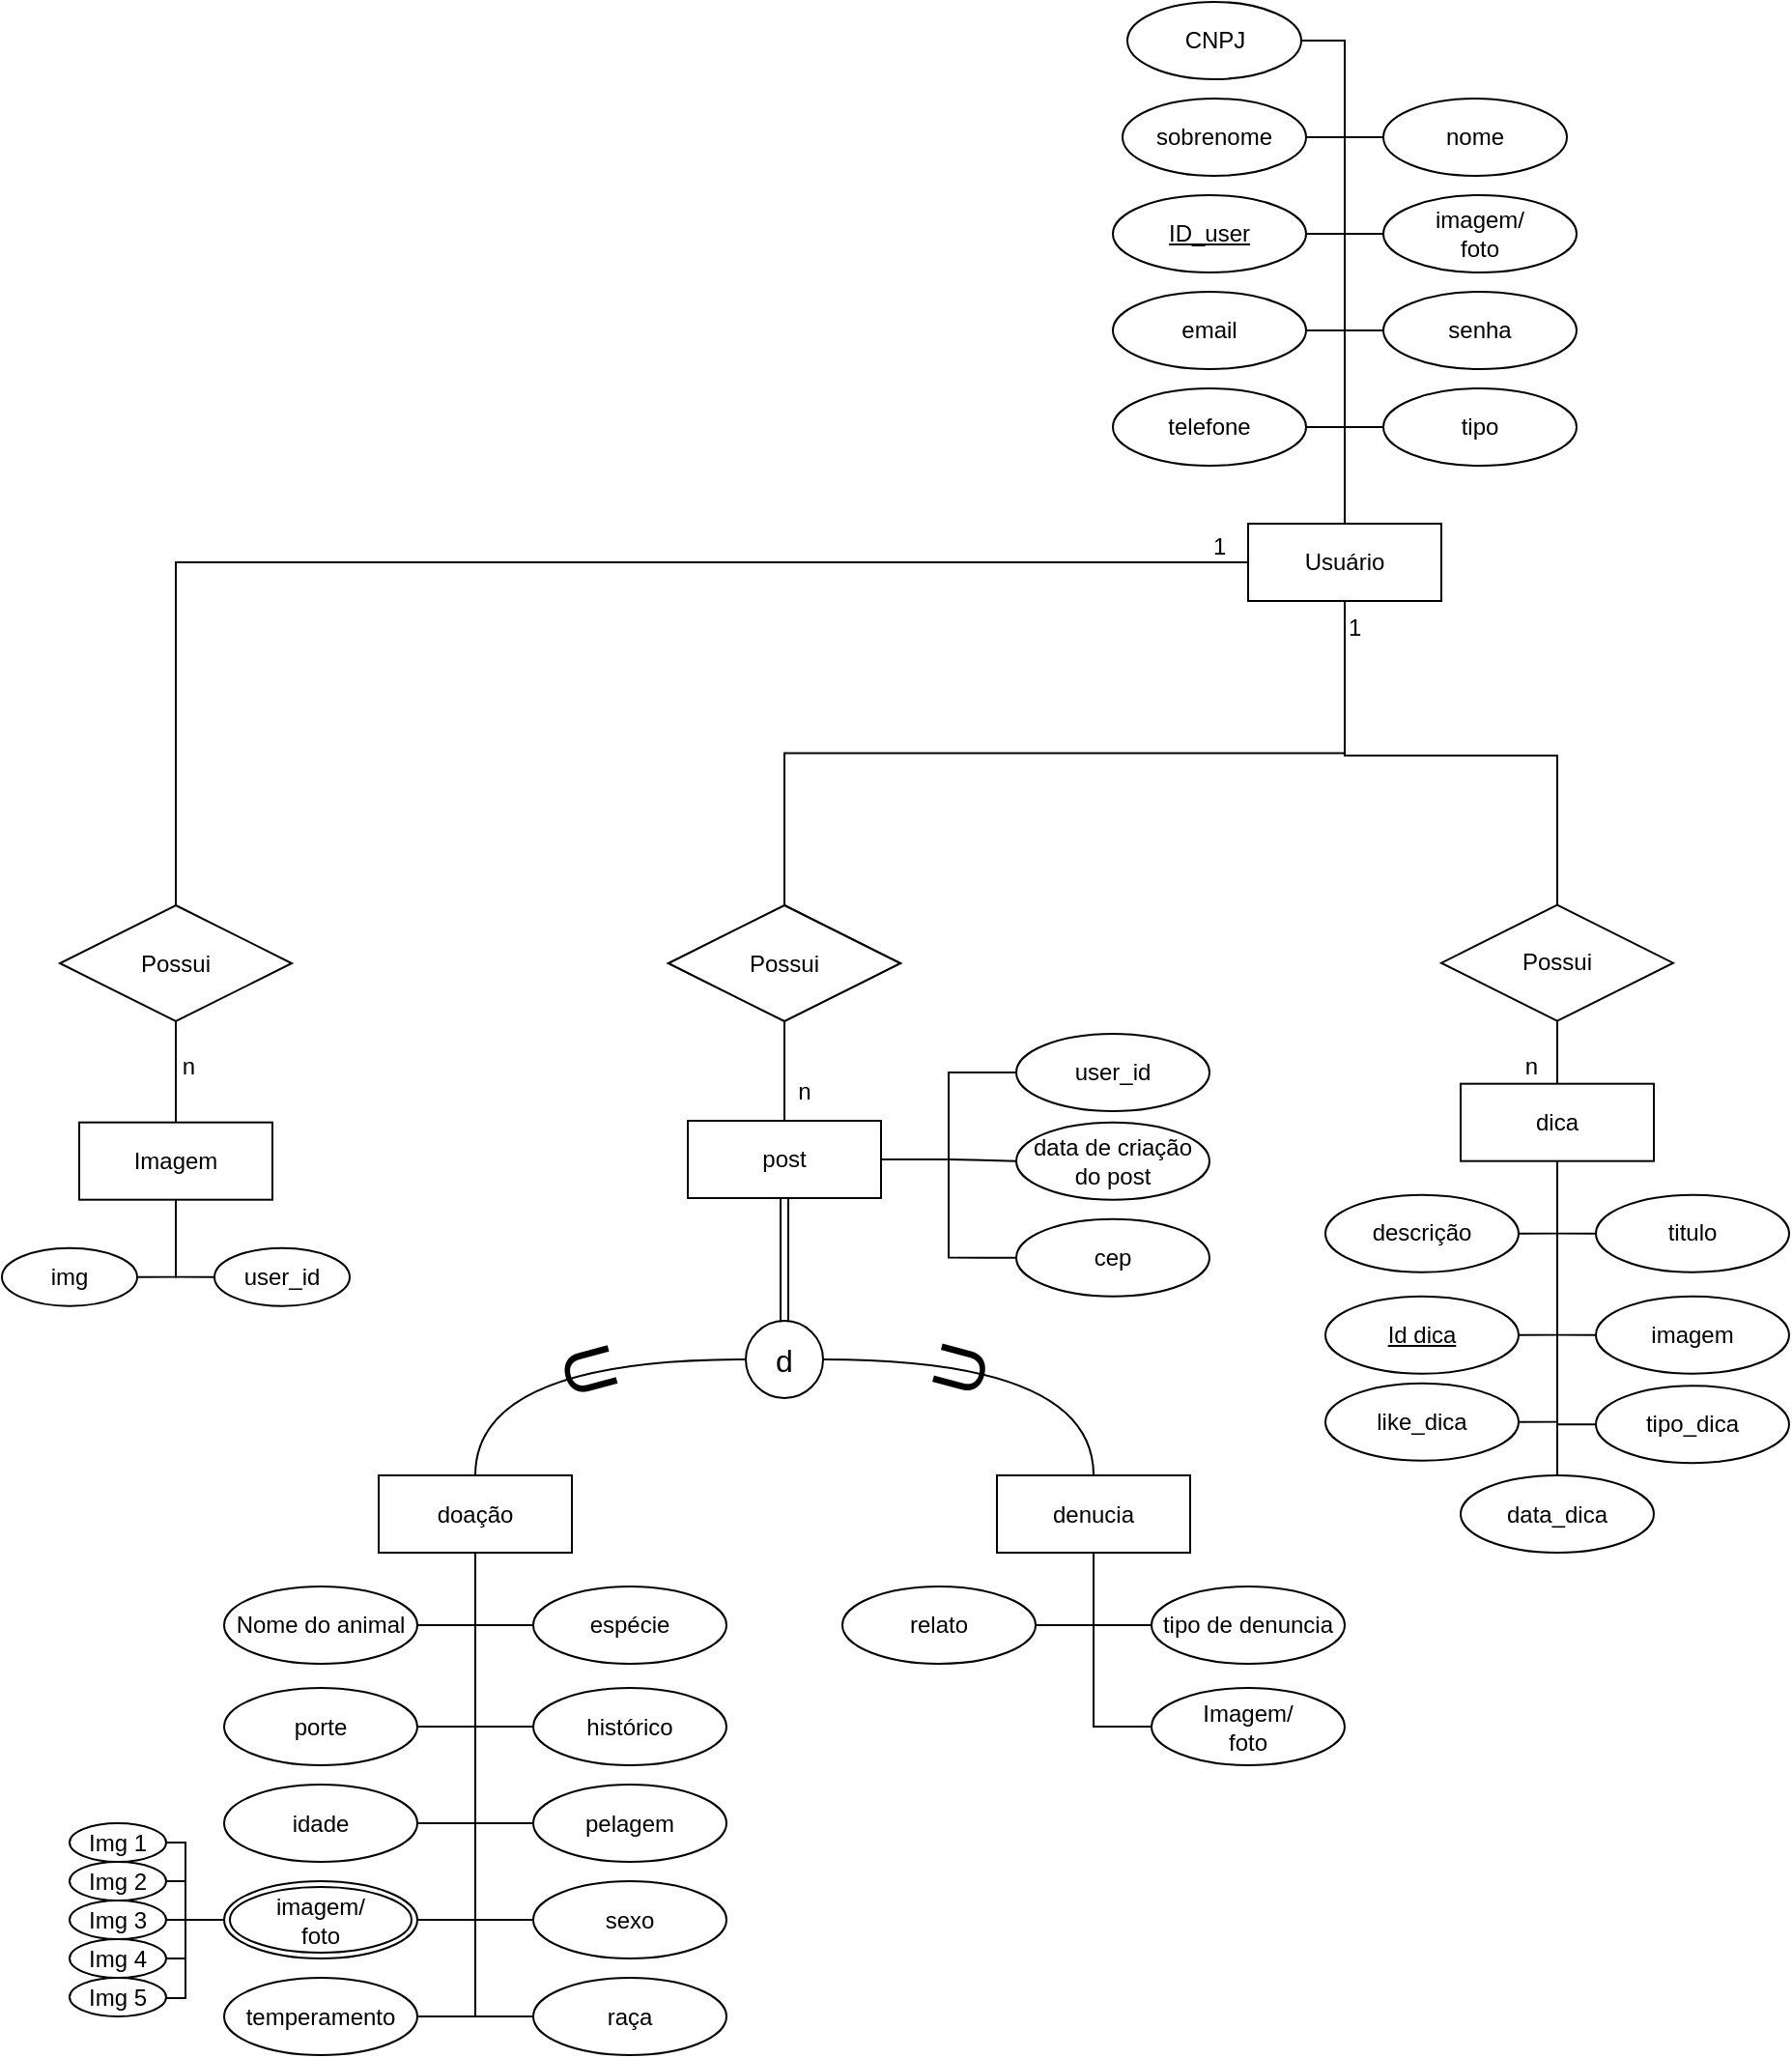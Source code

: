 <mxfile version="13.9.2" type="device"><diagram name="Page-1" id="e56a1550-8fbb-45ad-956c-1786394a9013"><mxGraphModel dx="2444" dy="745" grid="1" gridSize="10" guides="1" tooltips="1" connect="1" arrows="1" fold="1" page="1" pageScale="1" pageWidth="1100" pageHeight="850" background="#ffffff" math="0" shadow="0"><root><mxCell id="0"/><mxCell id="1" parent="0"/><mxCell id="eNVfp76RvXVhBlrY91l--44" style="edgeStyle=orthogonalEdgeStyle;rounded=0;orthogonalLoop=1;jettySize=auto;html=1;exitX=0.5;exitY=0;exitDx=0;exitDy=0;entryX=0;entryY=0.5;entryDx=0;entryDy=0;endArrow=none;endFill=0;" parent="1" source="QN_rpbFKd7617M6P3xKy-1" target="eNVfp76RvXVhBlrY91l--23" edge="1"><mxGeometry relative="1" as="geometry"/></mxCell><mxCell id="eNVfp76RvXVhBlrY91l--45" style="edgeStyle=orthogonalEdgeStyle;rounded=0;orthogonalLoop=1;jettySize=auto;html=1;exitX=0.5;exitY=0;exitDx=0;exitDy=0;entryX=1;entryY=0.5;entryDx=0;entryDy=0;endArrow=none;endFill=0;" parent="1" source="QN_rpbFKd7617M6P3xKy-1" target="ICAik3NMKfZTgzFot5gi-9" edge="1"><mxGeometry relative="1" as="geometry"/></mxCell><mxCell id="eNVfp76RvXVhBlrY91l--46" style="edgeStyle=orthogonalEdgeStyle;rounded=0;orthogonalLoop=1;jettySize=auto;html=1;exitX=0.5;exitY=0;exitDx=0;exitDy=0;entryX=0;entryY=0.5;entryDx=0;entryDy=0;endArrow=none;endFill=0;" parent="1" source="QN_rpbFKd7617M6P3xKy-1" target="QN_rpbFKd7617M6P3xKy-30" edge="1"><mxGeometry relative="1" as="geometry"/></mxCell><mxCell id="eNVfp76RvXVhBlrY91l--47" style="edgeStyle=orthogonalEdgeStyle;rounded=0;orthogonalLoop=1;jettySize=auto;html=1;exitX=0.5;exitY=0;exitDx=0;exitDy=0;entryX=1;entryY=0.5;entryDx=0;entryDy=0;endArrow=none;endFill=0;" parent="1" source="QN_rpbFKd7617M6P3xKy-1" target="GIy0sGJYV6cyeJQh_Gth-16" edge="1"><mxGeometry relative="1" as="geometry"/></mxCell><mxCell id="eNVfp76RvXVhBlrY91l--48" style="edgeStyle=orthogonalEdgeStyle;rounded=0;orthogonalLoop=1;jettySize=auto;html=1;exitX=0.5;exitY=0;exitDx=0;exitDy=0;entryX=0;entryY=0.5;entryDx=0;entryDy=0;endArrow=none;endFill=0;" parent="1" source="QN_rpbFKd7617M6P3xKy-1" target="QN_rpbFKd7617M6P3xKy-282" edge="1"><mxGeometry relative="1" as="geometry"/></mxCell><mxCell id="eNVfp76RvXVhBlrY91l--49" style="edgeStyle=orthogonalEdgeStyle;rounded=0;orthogonalLoop=1;jettySize=auto;html=1;exitX=0.5;exitY=0;exitDx=0;exitDy=0;entryX=1;entryY=0.5;entryDx=0;entryDy=0;endArrow=none;endFill=0;" parent="1" source="QN_rpbFKd7617M6P3xKy-1" target="GIy0sGJYV6cyeJQh_Gth-14" edge="1"><mxGeometry relative="1" as="geometry"/></mxCell><mxCell id="boij2d0hZDxEfqRLXJ2--1" style="edgeStyle=orthogonalEdgeStyle;rounded=0;orthogonalLoop=1;jettySize=auto;html=1;exitX=0.5;exitY=0;exitDx=0;exitDy=0;entryX=0;entryY=0.5;entryDx=0;entryDy=0;endArrow=none;endFill=0;" edge="1" parent="1" source="QN_rpbFKd7617M6P3xKy-1" target="eNVfp76RvXVhBlrY91l--15"><mxGeometry relative="1" as="geometry"/></mxCell><mxCell id="boij2d0hZDxEfqRLXJ2--2" style="edgeStyle=orthogonalEdgeStyle;rounded=0;orthogonalLoop=1;jettySize=auto;html=1;exitX=0.5;exitY=0;exitDx=0;exitDy=0;entryX=1;entryY=0.5;entryDx=0;entryDy=0;endArrow=none;endFill=0;" edge="1" parent="1" source="QN_rpbFKd7617M6P3xKy-1" target="eNVfp76RvXVhBlrY91l--17"><mxGeometry relative="1" as="geometry"/></mxCell><mxCell id="boij2d0hZDxEfqRLXJ2--3" style="edgeStyle=orthogonalEdgeStyle;rounded=0;orthogonalLoop=1;jettySize=auto;html=1;exitX=0.5;exitY=0;exitDx=0;exitDy=0;entryX=1;entryY=0.5;entryDx=0;entryDy=0;endArrow=none;endFill=0;" edge="1" parent="1" source="QN_rpbFKd7617M6P3xKy-1" target="ICAik3NMKfZTgzFot5gi-7"><mxGeometry relative="1" as="geometry"/></mxCell><mxCell id="QN_rpbFKd7617M6P3xKy-1" value="Usuário" style="whiteSpace=wrap;html=1;align=center;" parent="1" vertex="1"><mxGeometry x="525" y="890" width="100" height="40" as="geometry"/></mxCell><mxCell id="QN_rpbFKd7617M6P3xKy-65" style="edgeStyle=orthogonalEdgeStyle;rounded=0;orthogonalLoop=1;jettySize=auto;html=1;exitX=1;exitY=0.25;exitDx=0;exitDy=0;entryX=0;entryY=0.5;entryDx=0;entryDy=0;startArrow=none;startFill=0;strokeColor=#000000;" parent="1" edge="1"><mxGeometry relative="1" as="geometry"><mxPoint x="620" y="80" as="targetPoint"/></mxGeometry></mxCell><mxCell id="QN_rpbFKd7617M6P3xKy-66" style="edgeStyle=orthogonalEdgeStyle;rounded=0;orthogonalLoop=1;jettySize=auto;html=1;exitX=1;exitY=0.25;exitDx=0;exitDy=0;entryX=0;entryY=0.5;entryDx=0;entryDy=0;startArrow=none;startFill=0;strokeColor=#000000;" parent="1" edge="1"><mxGeometry relative="1" as="geometry"><mxPoint x="620" y="130" as="targetPoint"/></mxGeometry></mxCell><mxCell id="QN_rpbFKd7617M6P3xKy-67" style="edgeStyle=orthogonalEdgeStyle;rounded=0;orthogonalLoop=1;jettySize=auto;html=1;exitX=1;exitY=0.5;exitDx=0;exitDy=0;entryX=0;entryY=0.5;entryDx=0;entryDy=0;startArrow=none;startFill=0;strokeColor=#000000;" parent="1" edge="1"><mxGeometry relative="1" as="geometry"><mxPoint x="620" y="180" as="targetPoint"/></mxGeometry></mxCell><mxCell id="QN_rpbFKd7617M6P3xKy-68" style="edgeStyle=orthogonalEdgeStyle;rounded=0;orthogonalLoop=1;jettySize=auto;html=1;exitX=1;exitY=0.75;exitDx=0;exitDy=0;entryX=0;entryY=0.5;entryDx=0;entryDy=0;startArrow=none;startFill=0;strokeColor=#000000;" parent="1" edge="1"><mxGeometry relative="1" as="geometry"><mxPoint x="620" y="230" as="targetPoint"/></mxGeometry></mxCell><mxCell id="QN_rpbFKd7617M6P3xKy-69" style="edgeStyle=orthogonalEdgeStyle;rounded=0;orthogonalLoop=1;jettySize=auto;html=1;exitX=1;exitY=0.75;exitDx=0;exitDy=0;entryX=0;entryY=0.5;entryDx=0;entryDy=0;startArrow=none;startFill=0;strokeColor=#000000;" parent="1" edge="1"><mxGeometry relative="1" as="geometry"><mxPoint x="620" y="280" as="targetPoint"/></mxGeometry></mxCell><mxCell id="QN_rpbFKd7617M6P3xKy-72" style="edgeStyle=orthogonalEdgeStyle;rounded=0;orthogonalLoop=1;jettySize=auto;html=1;exitX=1;exitY=0.75;exitDx=0;exitDy=0;entryX=0;entryY=0.5;entryDx=0;entryDy=0;startArrow=none;startFill=0;strokeColor=#000000;" parent="1" edge="1"><mxGeometry relative="1" as="geometry"><mxPoint x="620" y="340" as="targetPoint"/></mxGeometry></mxCell><mxCell id="QN_rpbFKd7617M6P3xKy-30" value="senha" style="ellipse;whiteSpace=wrap;html=1;align=center;" parent="1" vertex="1"><mxGeometry x="595" y="770" width="100" height="40" as="geometry"/></mxCell><mxCell id="QN_rpbFKd7617M6P3xKy-77" style="edgeStyle=orthogonalEdgeStyle;rounded=0;orthogonalLoop=1;jettySize=auto;html=1;exitX=1;exitY=0.5;exitDx=0;exitDy=0;entryX=0;entryY=0.5;entryDx=0;entryDy=0;startArrow=none;startFill=0;strokeColor=#000000;curved=1;" parent="1" edge="1"><mxGeometry relative="1" as="geometry"><mxPoint x="720" y="180" as="sourcePoint"/></mxGeometry></mxCell><mxCell id="QN_rpbFKd7617M6P3xKy-78" style="edgeStyle=orthogonalEdgeStyle;curved=1;rounded=0;orthogonalLoop=1;jettySize=auto;html=1;exitX=1;exitY=0.5;exitDx=0;exitDy=0;entryX=0;entryY=0.5;entryDx=0;entryDy=0;startArrow=none;startFill=0;strokeColor=#000000;" parent="1" edge="1"><mxGeometry relative="1" as="geometry"><mxPoint x="720" y="180" as="sourcePoint"/></mxGeometry></mxCell><mxCell id="QN_rpbFKd7617M6P3xKy-79" style="edgeStyle=orthogonalEdgeStyle;curved=1;rounded=0;orthogonalLoop=1;jettySize=auto;html=1;exitX=1;exitY=0.5;exitDx=0;exitDy=0;entryX=0;entryY=0.5;entryDx=0;entryDy=0;startArrow=none;startFill=0;strokeColor=#000000;" parent="1" edge="1"><mxGeometry relative="1" as="geometry"><mxPoint x="720" y="180" as="sourcePoint"/></mxGeometry></mxCell><mxCell id="QN_rpbFKd7617M6P3xKy-134" value="possui" style="shape=rhombus;double=1;perimeter=rhombusPerimeter;whiteSpace=wrap;html=1;align=center;" parent="1" vertex="1"><mxGeometry x="225" y="1087.5" width="120" height="60" as="geometry"/></mxCell><mxCell id="QN_rpbFKd7617M6P3xKy-135" value="n" style="text;html=1;align=center;verticalAlign=middle;resizable=0;points=[];autosize=1;" parent="1" vertex="1"><mxGeometry x="285" y="1174" width="20" height="20" as="geometry"/></mxCell><mxCell id="QN_rpbFKd7617M6P3xKy-176" style="edgeStyle=orthogonalEdgeStyle;rounded=0;orthogonalLoop=1;jettySize=auto;html=1;exitX=1;exitY=0.5;exitDx=0;exitDy=0;entryX=0;entryY=0.5;entryDx=0;entryDy=0;startArrow=none;startFill=0;endArrow=none;endFill=0;strokeColor=#000000;" parent="1" source="GIy0sGJYV6cyeJQh_Gth-57" target="QN_rpbFKd7617M6P3xKy-153" edge="1"><mxGeometry relative="1" as="geometry"/></mxCell><mxCell id="QN_rpbFKd7617M6P3xKy-200" style="edgeStyle=orthogonalEdgeStyle;rounded=0;orthogonalLoop=1;jettySize=auto;html=1;exitX=0.5;exitY=1;exitDx=0;exitDy=0;entryX=0;entryY=0.5;entryDx=0;entryDy=0;startArrow=none;startFill=0;endArrow=none;endFill=0;strokeColor=#000000;" parent="1" source="QN_rpbFKd7617M6P3xKy-138" target="QN_rpbFKd7617M6P3xKy-198" edge="1"><mxGeometry relative="1" as="geometry"/></mxCell><mxCell id="QN_rpbFKd7617M6P3xKy-201" style="edgeStyle=orthogonalEdgeStyle;rounded=0;orthogonalLoop=1;jettySize=auto;html=1;exitX=0.5;exitY=1;exitDx=0;exitDy=0;entryX=1;entryY=0.5;entryDx=0;entryDy=0;startArrow=none;startFill=0;endArrow=none;endFill=0;strokeColor=#000000;" parent="1" source="QN_rpbFKd7617M6P3xKy-138" target="QN_rpbFKd7617M6P3xKy-182" edge="1"><mxGeometry relative="1" as="geometry"/></mxCell><mxCell id="QN_rpbFKd7617M6P3xKy-228" style="edgeStyle=orthogonalEdgeStyle;rounded=0;orthogonalLoop=1;jettySize=auto;html=1;exitX=0.5;exitY=1;exitDx=0;exitDy=0;entryX=0;entryY=0.5;entryDx=0;entryDy=0;startArrow=none;startFill=0;endArrow=none;endFill=0;strokeColor=#000000;" parent="1" source="QN_rpbFKd7617M6P3xKy-138" target="QN_rpbFKd7617M6P3xKy-262" edge="1"><mxGeometry relative="1" as="geometry"><mxPoint x="475" y="1557.5" as="targetPoint"/></mxGeometry></mxCell><mxCell id="QN_rpbFKd7617M6P3xKy-138" value="denuncia" style="shape=ext;margin=3;double=1;whiteSpace=wrap;html=1;align=center;" parent="1" vertex="1"><mxGeometry x="395" y="1382.5" width="100" height="40" as="geometry"/></mxCell><mxCell id="QN_rpbFKd7617M6P3xKy-143" style="edgeStyle=orthogonalEdgeStyle;curved=1;rounded=0;orthogonalLoop=1;jettySize=auto;html=1;exitX=1;exitY=0.5;exitDx=0;exitDy=0;entryX=0.5;entryY=0;entryDx=0;entryDy=0;startArrow=none;startFill=0;endArrow=none;endFill=0;strokeColor=#000000;" parent="1" source="QN_rpbFKd7617M6P3xKy-139" target="QN_rpbFKd7617M6P3xKy-138" edge="1"><mxGeometry relative="1" as="geometry"/></mxCell><mxCell id="QN_rpbFKd7617M6P3xKy-144" style="edgeStyle=orthogonalEdgeStyle;curved=1;rounded=0;orthogonalLoop=1;jettySize=auto;html=1;exitX=0;exitY=0.5;exitDx=0;exitDy=0;entryX=0.5;entryY=0;entryDx=0;entryDy=0;startArrow=none;startFill=0;endArrow=none;endFill=0;strokeColor=#000000;" parent="1" source="QN_rpbFKd7617M6P3xKy-139" target="QN_rpbFKd7617M6P3xKy-141" edge="1"><mxGeometry relative="1" as="geometry"/></mxCell><mxCell id="QN_rpbFKd7617M6P3xKy-139" value="&lt;font size=&quot;3&quot;&gt;d&lt;/font&gt;" style="ellipse;whiteSpace=wrap;html=1;align=center;" parent="1" vertex="1"><mxGeometry x="265" y="1302.5" width="40" height="40" as="geometry"/></mxCell><mxCell id="QN_rpbFKd7617M6P3xKy-180" style="edgeStyle=orthogonalEdgeStyle;rounded=0;orthogonalLoop=1;jettySize=auto;html=1;exitX=0.5;exitY=1;exitDx=0;exitDy=0;entryX=1;entryY=0.5;entryDx=0;entryDy=0;startArrow=none;startFill=0;endArrow=none;endFill=0;strokeColor=#000000;" parent="1" source="QN_rpbFKd7617M6P3xKy-141" target="QN_rpbFKd7617M6P3xKy-178" edge="1"><mxGeometry relative="1" as="geometry"/></mxCell><mxCell id="QN_rpbFKd7617M6P3xKy-181" style="edgeStyle=orthogonalEdgeStyle;rounded=0;orthogonalLoop=1;jettySize=auto;html=1;exitX=0.5;exitY=1;exitDx=0;exitDy=0;entryX=0;entryY=0.5;entryDx=0;entryDy=0;startArrow=none;startFill=0;endArrow=none;endFill=0;strokeColor=#000000;" parent="1" source="QN_rpbFKd7617M6P3xKy-141" target="QN_rpbFKd7617M6P3xKy-179" edge="1"><mxGeometry relative="1" as="geometry"/></mxCell><mxCell id="QN_rpbFKd7617M6P3xKy-218" style="edgeStyle=orthogonalEdgeStyle;rounded=0;orthogonalLoop=1;jettySize=auto;html=1;exitX=0.5;exitY=1;exitDx=0;exitDy=0;entryX=0;entryY=0.5;entryDx=0;entryDy=0;startArrow=none;startFill=0;endArrow=none;endFill=0;strokeColor=#000000;" parent="1" source="QN_rpbFKd7617M6P3xKy-141" target="QN_rpbFKd7617M6P3xKy-217" edge="1"><mxGeometry relative="1" as="geometry"/></mxCell><mxCell id="QN_rpbFKd7617M6P3xKy-219" style="edgeStyle=orthogonalEdgeStyle;rounded=0;orthogonalLoop=1;jettySize=auto;html=1;exitX=0.5;exitY=1;exitDx=0;exitDy=0;entryX=1;entryY=0.5;entryDx=0;entryDy=0;startArrow=none;startFill=0;endArrow=none;endFill=0;strokeColor=#000000;" parent="1" source="QN_rpbFKd7617M6P3xKy-141" target="QN_rpbFKd7617M6P3xKy-216" edge="1"><mxGeometry relative="1" as="geometry"/></mxCell><mxCell id="QN_rpbFKd7617M6P3xKy-223" style="edgeStyle=orthogonalEdgeStyle;rounded=0;orthogonalLoop=1;jettySize=auto;html=1;exitX=0.5;exitY=1;exitDx=0;exitDy=0;entryX=0;entryY=0.5;entryDx=0;entryDy=0;startArrow=none;startFill=0;endArrow=none;endFill=0;strokeColor=#000000;" parent="1" source="QN_rpbFKd7617M6P3xKy-141" target="QN_rpbFKd7617M6P3xKy-264" edge="1"><mxGeometry relative="1" as="geometry"><mxPoint x="155" y="1592.5" as="targetPoint"/></mxGeometry></mxCell><mxCell id="QN_rpbFKd7617M6P3xKy-224" style="edgeStyle=orthogonalEdgeStyle;rounded=0;orthogonalLoop=1;jettySize=auto;html=1;exitX=0.5;exitY=1;exitDx=0;exitDy=0;entryX=1;entryY=0.5;entryDx=0;entryDy=0;startArrow=none;startFill=0;endArrow=none;endFill=0;strokeColor=#000000;" parent="1" source="QN_rpbFKd7617M6P3xKy-141" target="QN_rpbFKd7617M6P3xKy-220" edge="1"><mxGeometry relative="1" as="geometry"/></mxCell><mxCell id="QN_rpbFKd7617M6P3xKy-226" style="edgeStyle=orthogonalEdgeStyle;rounded=0;orthogonalLoop=1;jettySize=auto;html=1;exitX=0.5;exitY=1;exitDx=0;exitDy=0;entryX=1;entryY=0.5;entryDx=0;entryDy=0;startArrow=none;startFill=0;endArrow=none;endFill=0;strokeColor=#000000;" parent="1" source="QN_rpbFKd7617M6P3xKy-141" target="QN_rpbFKd7617M6P3xKy-326" edge="1"><mxGeometry relative="1" as="geometry"><mxPoint x="95" y="1642.5" as="targetPoint"/></mxGeometry></mxCell><mxCell id="QN_rpbFKd7617M6P3xKy-269" style="edgeStyle=orthogonalEdgeStyle;rounded=0;orthogonalLoop=1;jettySize=auto;elbow=vertical;html=1;exitX=0.5;exitY=1;exitDx=0;exitDy=0;entryX=0;entryY=0.5;entryDx=0;entryDy=0;startArrow=none;startFill=0;endArrow=none;endFill=0;strokeColor=#000000;" parent="1" source="QN_rpbFKd7617M6P3xKy-141" target="QN_rpbFKd7617M6P3xKy-268" edge="1"><mxGeometry relative="1" as="geometry"/></mxCell><mxCell id="QN_rpbFKd7617M6P3xKy-328" style="edgeStyle=orthogonalEdgeStyle;rounded=0;orthogonalLoop=1;jettySize=auto;html=1;entryX=1;entryY=0.5;entryDx=0;entryDy=0;startArrow=none;startFill=0;endArrow=none;endFill=0;strokeColor=#000000;" parent="1" source="QN_rpbFKd7617M6P3xKy-141" target="QN_rpbFKd7617M6P3xKy-327" edge="1"><mxGeometry relative="1" as="geometry"/></mxCell><mxCell id="QN_rpbFKd7617M6P3xKy-141" value="doação" style="shape=ext;margin=3;double=1;whiteSpace=wrap;html=1;align=center;" parent="1" vertex="1"><mxGeometry x="75" y="1382.5" width="100" height="40" as="geometry"/></mxCell><mxCell id="QN_rpbFKd7617M6P3xKy-145" value="&lt;font style=&quot;font-size: 36px&quot;&gt;U&lt;/font&gt;" style="text;html=1;align=center;verticalAlign=middle;resizable=0;points=[];autosize=1;rotation=75;" parent="1" vertex="1"><mxGeometry x="165" y="1312.5" width="40" height="30" as="geometry"/></mxCell><mxCell id="QN_rpbFKd7617M6P3xKy-148" value="&lt;font style=&quot;font-size: 36px&quot;&gt;U&lt;/font&gt;" style="text;html=1;align=center;verticalAlign=middle;resizable=0;points=[];autosize=1;rotation=-75;" parent="1" vertex="1"><mxGeometry x="355" y="1312.5" width="40" height="30" as="geometry"/></mxCell><mxCell id="QN_rpbFKd7617M6P3xKy-153" value="data de criação do post" style="ellipse;whiteSpace=wrap;html=1;align=center;" parent="1" vertex="1"><mxGeometry x="405" y="1199.84" width="100" height="40" as="geometry"/></mxCell><mxCell id="QN_rpbFKd7617M6P3xKy-178" value="Nome do animal" style="ellipse;whiteSpace=wrap;html=1;align=center;" parent="1" vertex="1"><mxGeometry x="-5" y="1440" width="100" height="40" as="geometry"/></mxCell><mxCell id="QN_rpbFKd7617M6P3xKy-179" value="espécie" style="ellipse;whiteSpace=wrap;html=1;align=center;" parent="1" vertex="1"><mxGeometry x="155" y="1440" width="100" height="40" as="geometry"/></mxCell><mxCell id="QN_rpbFKd7617M6P3xKy-182" value="relato" style="ellipse;whiteSpace=wrap;html=1;align=center;" parent="1" vertex="1"><mxGeometry x="315" y="1440" width="100" height="40" as="geometry"/></mxCell><mxCell id="QN_rpbFKd7617M6P3xKy-198" value="tipo de denuncia" style="ellipse;whiteSpace=wrap;html=1;align=center;" parent="1" vertex="1"><mxGeometry x="475" y="1440" width="100" height="40" as="geometry"/></mxCell><mxCell id="QN_rpbFKd7617M6P3xKy-216" value="porte" style="ellipse;whiteSpace=wrap;html=1;align=center;" parent="1" vertex="1"><mxGeometry x="-5" y="1492.5" width="100" height="40" as="geometry"/></mxCell><mxCell id="QN_rpbFKd7617M6P3xKy-217" value="histórico" style="ellipse;whiteSpace=wrap;html=1;align=center;" parent="1" vertex="1"><mxGeometry x="155" y="1492.5" width="100" height="40" as="geometry"/></mxCell><mxCell id="QN_rpbFKd7617M6P3xKy-220" value="idade" style="ellipse;whiteSpace=wrap;html=1;align=center;" parent="1" vertex="1"><mxGeometry x="-5" y="1542.5" width="100" height="40" as="geometry"/></mxCell><mxCell id="QN_rpbFKd7617M6P3xKy-229" value="" style="shape=link;html=1;rounded=0;startArrow=none;startFill=0;endArrow=classicThin;endFill=1;strokeColor=#000000;exitX=0.5;exitY=0;exitDx=0;exitDy=0;entryX=0.5;entryY=1;entryDx=0;entryDy=0;" parent="1" source="QN_rpbFKd7617M6P3xKy-139" target="GIy0sGJYV6cyeJQh_Gth-57" edge="1"><mxGeometry relative="1" as="geometry"><mxPoint x="195" y="1262.5" as="sourcePoint"/><mxPoint x="235" y="1262.5" as="targetPoint"/></mxGeometry></mxCell><mxCell id="QN_rpbFKd7617M6P3xKy-236" value="" style="edgeStyle=elbowEdgeStyle;fontSize=12;html=1;endArrow=none;startArrow=none;strokeColor=#000000;entryX=0.5;entryY=0;entryDx=0;entryDy=0;exitX=0.5;exitY=1;exitDx=0;exitDy=0;startFill=0;endFill=0;" parent="1" source="QN_rpbFKd7617M6P3xKy-134" target="GIy0sGJYV6cyeJQh_Gth-57" edge="1"><mxGeometry width="100" height="100" relative="1" as="geometry"><mxPoint x="155" y="1072.5" as="sourcePoint"/><mxPoint x="255" y="972.5" as="targetPoint"/></mxGeometry></mxCell><mxCell id="QN_rpbFKd7617M6P3xKy-238" value="img" style="ellipse;whiteSpace=wrap;html=1;align=center;" parent="1" vertex="1"><mxGeometry x="-120" y="1264.84" width="70" height="30" as="geometry"/></mxCell><mxCell id="QN_rpbFKd7617M6P3xKy-239" value="user_id" style="ellipse;whiteSpace=wrap;html=1;align=center;" parent="1" vertex="1"><mxGeometry x="-10" y="1264.84" width="70" height="30" as="geometry"/></mxCell><mxCell id="QN_rpbFKd7617M6P3xKy-262" value="Imagem/&lt;br&gt;foto" style="ellipse;whiteSpace=wrap;html=1;align=center;" parent="1" vertex="1"><mxGeometry x="475" y="1492.5" width="100" height="40" as="geometry"/></mxCell><mxCell id="QN_rpbFKd7617M6P3xKy-264" value="pelagem" style="ellipse;whiteSpace=wrap;html=1;align=center;" parent="1" vertex="1"><mxGeometry x="155" y="1542.5" width="100" height="40" as="geometry"/></mxCell><mxCell id="QN_rpbFKd7617M6P3xKy-268" value="sexo" style="ellipse;whiteSpace=wrap;html=1;align=center;" parent="1" vertex="1"><mxGeometry x="155" y="1592.5" width="100" height="40" as="geometry"/></mxCell><mxCell id="QN_rpbFKd7617M6P3xKy-276" style="edgeStyle=orthogonalEdgeStyle;rounded=0;orthogonalLoop=1;jettySize=auto;html=1;exitX=0.5;exitY=1;exitDx=0;exitDy=0;entryX=0;entryY=0.5;entryDx=0;entryDy=0;startArrow=none;startFill=0;endArrow=none;endFill=0;strokeColor=#000000;" parent="1" source="GIy0sGJYV6cyeJQh_Gth-60" target="QN_rpbFKd7617M6P3xKy-274" edge="1"><mxGeometry relative="1" as="geometry"><mxPoint x="645" y="859.84" as="sourcePoint"/></mxGeometry></mxCell><mxCell id="QN_rpbFKd7617M6P3xKy-277" style="edgeStyle=orthogonalEdgeStyle;rounded=0;orthogonalLoop=1;jettySize=auto;html=1;exitX=0.5;exitY=1;exitDx=0;exitDy=0;entryX=1;entryY=0.5;entryDx=0;entryDy=0;startArrow=none;startFill=0;endArrow=none;endFill=0;strokeColor=#000000;" parent="1" source="GIy0sGJYV6cyeJQh_Gth-60" target="QN_rpbFKd7617M6P3xKy-275" edge="1"><mxGeometry relative="1" as="geometry"><mxPoint x="645" y="859.84" as="sourcePoint"/></mxGeometry></mxCell><mxCell id="QN_rpbFKd7617M6P3xKy-274" value="titulo" style="ellipse;whiteSpace=wrap;html=1;align=center;" parent="1" vertex="1"><mxGeometry x="705" y="1237.34" width="100" height="40" as="geometry"/></mxCell><mxCell id="QN_rpbFKd7617M6P3xKy-275" value="descrição" style="ellipse;whiteSpace=wrap;html=1;align=center;" parent="1" vertex="1"><mxGeometry x="565" y="1237.34" width="100" height="40" as="geometry"/></mxCell><mxCell id="QN_rpbFKd7617M6P3xKy-282" value="imagem/&lt;br&gt;foto" style="ellipse;whiteSpace=wrap;html=1;align=center;" parent="1" vertex="1"><mxGeometry x="595" y="720" width="100" height="40" as="geometry"/></mxCell><mxCell id="GIy0sGJYV6cyeJQh_Gth-44" style="edgeStyle=orthogonalEdgeStyle;rounded=0;orthogonalLoop=1;jettySize=auto;html=1;entryX=1;entryY=0.5;entryDx=0;entryDy=0;startArrow=none;startFill=0;endArrow=none;endFill=0;" parent="1" source="QN_rpbFKd7617M6P3xKy-326" target="GIy0sGJYV6cyeJQh_Gth-39" edge="1"><mxGeometry relative="1" as="geometry"/></mxCell><mxCell id="GIy0sGJYV6cyeJQh_Gth-45" style="edgeStyle=orthogonalEdgeStyle;rounded=0;orthogonalLoop=1;jettySize=auto;html=1;entryX=1;entryY=0.5;entryDx=0;entryDy=0;startArrow=none;startFill=0;endArrow=none;endFill=0;" parent="1" source="QN_rpbFKd7617M6P3xKy-326" target="GIy0sGJYV6cyeJQh_Gth-40" edge="1"><mxGeometry relative="1" as="geometry"/></mxCell><mxCell id="GIy0sGJYV6cyeJQh_Gth-46" style="edgeStyle=orthogonalEdgeStyle;rounded=0;orthogonalLoop=1;jettySize=auto;html=1;entryX=1;entryY=0.5;entryDx=0;entryDy=0;startArrow=none;startFill=0;endArrow=none;endFill=0;" parent="1" source="QN_rpbFKd7617M6P3xKy-326" target="GIy0sGJYV6cyeJQh_Gth-41" edge="1"><mxGeometry relative="1" as="geometry"/></mxCell><mxCell id="GIy0sGJYV6cyeJQh_Gth-47" style="edgeStyle=orthogonalEdgeStyle;rounded=0;orthogonalLoop=1;jettySize=auto;html=1;entryX=1;entryY=0.5;entryDx=0;entryDy=0;startArrow=none;startFill=0;endArrow=none;endFill=0;" parent="1" source="QN_rpbFKd7617M6P3xKy-326" target="GIy0sGJYV6cyeJQh_Gth-42" edge="1"><mxGeometry relative="1" as="geometry"/></mxCell><mxCell id="GIy0sGJYV6cyeJQh_Gth-48" style="edgeStyle=orthogonalEdgeStyle;rounded=0;orthogonalLoop=1;jettySize=auto;html=1;entryX=1;entryY=0.5;entryDx=0;entryDy=0;startArrow=none;startFill=0;endArrow=none;endFill=0;exitX=0;exitY=0.5;exitDx=0;exitDy=0;" parent="1" source="QN_rpbFKd7617M6P3xKy-326" target="GIy0sGJYV6cyeJQh_Gth-43" edge="1"><mxGeometry relative="1" as="geometry"><Array as="points"><mxPoint x="-25" y="1613"/><mxPoint x="-25" y="1653"/><mxPoint x="-35" y="1653"/></Array></mxGeometry></mxCell><mxCell id="QN_rpbFKd7617M6P3xKy-326" value="imagem/&lt;br&gt;foto" style="ellipse;shape=doubleEllipse;margin=3;whiteSpace=wrap;html=1;align=center;rounded=0;shadow=0;sketch=0;gradientColor=none;" parent="1" vertex="1"><mxGeometry x="-5" y="1592.5" width="100" height="40" as="geometry"/></mxCell><mxCell id="QN_rpbFKd7617M6P3xKy-327" value="temperamento" style="ellipse;whiteSpace=wrap;html=1;align=center;" parent="1" vertex="1"><mxGeometry x="-5" y="1642.5" width="100" height="40" as="geometry"/></mxCell><mxCell id="ICAik3NMKfZTgzFot5gi-7" value="CNPJ" style="ellipse;whiteSpace=wrap;html=1;align=center;" parent="1" vertex="1"><mxGeometry x="462.5" y="620" width="90" height="40" as="geometry"/></mxCell><mxCell id="ICAik3NMKfZTgzFot5gi-9" value="telefone" style="ellipse;whiteSpace=wrap;html=1;align=center;" parent="1" vertex="1"><mxGeometry x="455" y="820" width="100" height="40" as="geometry"/></mxCell><mxCell id="GIy0sGJYV6cyeJQh_Gth-14" value="ID_user" style="ellipse;whiteSpace=wrap;html=1;align=center;fontStyle=4;" parent="1" vertex="1"><mxGeometry x="455" y="720" width="100" height="40" as="geometry"/></mxCell><mxCell id="GIy0sGJYV6cyeJQh_Gth-16" value="email" style="ellipse;whiteSpace=wrap;html=1;align=center;" parent="1" vertex="1"><mxGeometry x="455" y="770" width="100" height="40" as="geometry"/></mxCell><mxCell id="GIy0sGJYV6cyeJQh_Gth-27" value="" style="endArrow=none;html=1;rounded=0;exitX=0.5;exitY=1;exitDx=0;exitDy=0;entryX=0.5;entryY=0;entryDx=0;entryDy=0;edgeStyle=orthogonalEdgeStyle;" parent="1" source="QN_rpbFKd7617M6P3xKy-1" target="QN_rpbFKd7617M6P3xKy-134" edge="1"><mxGeometry relative="1" as="geometry"><mxPoint x="635" y="920" as="sourcePoint"/><mxPoint x="915" y="1100" as="targetPoint"/></mxGeometry></mxCell><mxCell id="GIy0sGJYV6cyeJQh_Gth-30" value="" style="endArrow=none;html=1;rounded=0;strokeColor=#000000;entryX=0.5;entryY=0;entryDx=0;entryDy=0;exitX=0.5;exitY=1;exitDx=0;exitDy=0;endFill=0;" parent="1" source="GIy0sGJYV6cyeJQh_Gth-59" target="GIy0sGJYV6cyeJQh_Gth-60" edge="1"><mxGeometry relative="1" as="geometry"><mxPoint x="495" y="1062.34" as="sourcePoint"/><mxPoint x="545" y="1062.34" as="targetPoint"/></mxGeometry></mxCell><mxCell id="GIy0sGJYV6cyeJQh_Gth-31" value="n" style="resizable=0;html=1;align=right;verticalAlign=bottom;" parent="GIy0sGJYV6cyeJQh_Gth-30" connectable="0" vertex="1"><mxGeometry x="1" relative="1" as="geometry"><mxPoint x="-10" as="offset"/></mxGeometry></mxCell><mxCell id="GIy0sGJYV6cyeJQh_Gth-39" value="Img 1" style="ellipse;whiteSpace=wrap;html=1;align=center;" parent="1" vertex="1"><mxGeometry x="-85" y="1562.5" width="50" height="20" as="geometry"/></mxCell><mxCell id="GIy0sGJYV6cyeJQh_Gth-40" value="Img 2" style="ellipse;whiteSpace=wrap;html=1;align=center;" parent="1" vertex="1"><mxGeometry x="-85" y="1582.5" width="50" height="20" as="geometry"/></mxCell><mxCell id="GIy0sGJYV6cyeJQh_Gth-41" value="Img 3" style="ellipse;whiteSpace=wrap;html=1;align=center;" parent="1" vertex="1"><mxGeometry x="-85" y="1602.5" width="50" height="20" as="geometry"/></mxCell><mxCell id="GIy0sGJYV6cyeJQh_Gth-42" value="Img 4" style="ellipse;whiteSpace=wrap;html=1;align=center;" parent="1" vertex="1"><mxGeometry x="-85" y="1622.5" width="50" height="20" as="geometry"/></mxCell><mxCell id="GIy0sGJYV6cyeJQh_Gth-43" value="Img 5" style="ellipse;whiteSpace=wrap;html=1;align=center;" parent="1" vertex="1"><mxGeometry x="-85" y="1642.5" width="50" height="20" as="geometry"/></mxCell><mxCell id="boij2d0hZDxEfqRLXJ2--11" style="edgeStyle=orthogonalEdgeStyle;rounded=0;orthogonalLoop=1;jettySize=auto;html=1;entryX=0;entryY=0.5;entryDx=0;entryDy=0;endArrow=none;endFill=0;" edge="1" parent="1" source="GIy0sGJYV6cyeJQh_Gth-57" target="boij2d0hZDxEfqRLXJ2--10"><mxGeometry relative="1" as="geometry"/></mxCell><mxCell id="boij2d0hZDxEfqRLXJ2--13" style="edgeStyle=orthogonalEdgeStyle;rounded=0;orthogonalLoop=1;jettySize=auto;html=1;entryX=0;entryY=0.5;entryDx=0;entryDy=0;endArrow=none;endFill=0;" edge="1" parent="1" source="GIy0sGJYV6cyeJQh_Gth-57" target="boij2d0hZDxEfqRLXJ2--12"><mxGeometry relative="1" as="geometry"/></mxCell><mxCell id="GIy0sGJYV6cyeJQh_Gth-57" value="post" style="whiteSpace=wrap;html=1;align=center;" parent="1" vertex="1"><mxGeometry x="235" y="1199" width="100" height="40" as="geometry"/></mxCell><mxCell id="GIy0sGJYV6cyeJQh_Gth-58" value="Possui" style="shape=rhombus;perimeter=rhombusPerimeter;whiteSpace=wrap;html=1;align=center;" parent="1" vertex="1"><mxGeometry x="225" y="1087.5" width="120" height="60" as="geometry"/></mxCell><mxCell id="GIy0sGJYV6cyeJQh_Gth-59" value="Possui" style="shape=rhombus;perimeter=rhombusPerimeter;whiteSpace=wrap;html=1;align=center;" parent="1" vertex="1"><mxGeometry x="625" y="1087.34" width="120" height="60" as="geometry"/></mxCell><mxCell id="GIy0sGJYV6cyeJQh_Gth-64" style="edgeStyle=orthogonalEdgeStyle;rounded=0;orthogonalLoop=1;jettySize=auto;html=1;exitX=0.5;exitY=1;exitDx=0;exitDy=0;entryX=1;entryY=0.5;entryDx=0;entryDy=0;startArrow=none;startFill=0;endArrow=none;endFill=0;" parent="1" source="GIy0sGJYV6cyeJQh_Gth-60" target="GIy0sGJYV6cyeJQh_Gth-63" edge="1"><mxGeometry relative="1" as="geometry"/></mxCell><mxCell id="eNVfp76RvXVhBlrY91l--29" style="edgeStyle=orthogonalEdgeStyle;rounded=0;orthogonalLoop=1;jettySize=auto;html=1;exitX=0.5;exitY=1;exitDx=0;exitDy=0;entryX=0;entryY=0.5;entryDx=0;entryDy=0;endArrow=none;endFill=0;" parent="1" source="GIy0sGJYV6cyeJQh_Gth-60" target="eNVfp76RvXVhBlrY91l--28" edge="1"><mxGeometry relative="1" as="geometry"/></mxCell><mxCell id="boij2d0hZDxEfqRLXJ2--7" style="edgeStyle=orthogonalEdgeStyle;rounded=0;orthogonalLoop=1;jettySize=auto;html=1;exitX=0.5;exitY=1;exitDx=0;exitDy=0;entryX=0;entryY=0.5;entryDx=0;entryDy=0;endArrow=none;endFill=0;" edge="1" parent="1" source="GIy0sGJYV6cyeJQh_Gth-60" target="boij2d0hZDxEfqRLXJ2--4"><mxGeometry relative="1" as="geometry"/></mxCell><mxCell id="boij2d0hZDxEfqRLXJ2--8" style="edgeStyle=orthogonalEdgeStyle;rounded=0;orthogonalLoop=1;jettySize=auto;html=1;exitX=0.5;exitY=1;exitDx=0;exitDy=0;entryX=1;entryY=0.5;entryDx=0;entryDy=0;endArrow=none;endFill=0;" edge="1" parent="1" source="GIy0sGJYV6cyeJQh_Gth-60" target="boij2d0hZDxEfqRLXJ2--5"><mxGeometry relative="1" as="geometry"/></mxCell><mxCell id="boij2d0hZDxEfqRLXJ2--9" style="edgeStyle=orthogonalEdgeStyle;rounded=0;orthogonalLoop=1;jettySize=auto;html=1;exitX=0.5;exitY=1;exitDx=0;exitDy=0;entryX=0.5;entryY=0;entryDx=0;entryDy=0;endArrow=none;endFill=0;" edge="1" parent="1" source="GIy0sGJYV6cyeJQh_Gth-60" target="boij2d0hZDxEfqRLXJ2--6"><mxGeometry relative="1" as="geometry"/></mxCell><mxCell id="GIy0sGJYV6cyeJQh_Gth-60" value="dica" style="whiteSpace=wrap;html=1;align=center;" parent="1" vertex="1"><mxGeometry x="635" y="1179.84" width="100" height="40" as="geometry"/></mxCell><mxCell id="GIy0sGJYV6cyeJQh_Gth-61" value="denucia" style="whiteSpace=wrap;html=1;align=center;" parent="1" vertex="1"><mxGeometry x="395" y="1382.5" width="100" height="40" as="geometry"/></mxCell><mxCell id="boij2d0hZDxEfqRLXJ2--18" style="edgeStyle=orthogonalEdgeStyle;rounded=0;orthogonalLoop=1;jettySize=auto;html=1;entryX=0;entryY=0.5;entryDx=0;entryDy=0;endArrow=none;endFill=0;" edge="1" parent="1" source="GIy0sGJYV6cyeJQh_Gth-62" target="boij2d0hZDxEfqRLXJ2--17"><mxGeometry relative="1" as="geometry"/></mxCell><mxCell id="GIy0sGJYV6cyeJQh_Gth-62" value="doação" style="whiteSpace=wrap;html=1;align=center;" parent="1" vertex="1"><mxGeometry x="75" y="1382.5" width="100" height="40" as="geometry"/></mxCell><mxCell id="GIy0sGJYV6cyeJQh_Gth-63" value="Id dica" style="ellipse;whiteSpace=wrap;html=1;align=center;fontStyle=4;" parent="1" vertex="1"><mxGeometry x="565" y="1289.84" width="100" height="40" as="geometry"/></mxCell><mxCell id="eNVfp76RvXVhBlrY91l--7" value="" style="endArrow=none;html=1;rounded=0;strokeColor=#000000;exitX=0.5;exitY=1;exitDx=0;exitDy=0;endFill=0;entryX=0.5;entryY=0;entryDx=0;entryDy=0;edgeStyle=orthogonalEdgeStyle;" parent="1" source="eNVfp76RvXVhBlrY91l--9" target="eNVfp76RvXVhBlrY91l--11" edge="1"><mxGeometry relative="1" as="geometry"><mxPoint x="835" y="967.5" as="sourcePoint"/><mxPoint x="175" y="1040" as="targetPoint"/></mxGeometry></mxCell><mxCell id="eNVfp76RvXVhBlrY91l--8" value="n" style="resizable=0;html=1;align=right;verticalAlign=bottom;" parent="eNVfp76RvXVhBlrY91l--7" connectable="0" vertex="1"><mxGeometry x="1" relative="1" as="geometry"><mxPoint x="10.07" y="-20.05" as="offset"/></mxGeometry></mxCell><mxCell id="eNVfp76RvXVhBlrY91l--9" value="Possui" style="shape=rhombus;perimeter=rhombusPerimeter;whiteSpace=wrap;html=1;align=center;" parent="1" vertex="1"><mxGeometry x="-90" y="1087.5" width="120" height="60" as="geometry"/></mxCell><mxCell id="eNVfp76RvXVhBlrY91l--58" style="edgeStyle=orthogonalEdgeStyle;rounded=0;orthogonalLoop=1;jettySize=auto;html=1;entryX=0;entryY=0.5;entryDx=0;entryDy=0;endArrow=none;endFill=0;" parent="1" source="eNVfp76RvXVhBlrY91l--11" target="QN_rpbFKd7617M6P3xKy-239" edge="1"><mxGeometry relative="1" as="geometry"/></mxCell><mxCell id="eNVfp76RvXVhBlrY91l--59" style="edgeStyle=orthogonalEdgeStyle;rounded=0;orthogonalLoop=1;jettySize=auto;html=1;entryX=1;entryY=0.5;entryDx=0;entryDy=0;endArrow=none;endFill=0;" parent="1" source="eNVfp76RvXVhBlrY91l--11" target="QN_rpbFKd7617M6P3xKy-238" edge="1"><mxGeometry relative="1" as="geometry"/></mxCell><mxCell id="eNVfp76RvXVhBlrY91l--11" value="Imagem" style="whiteSpace=wrap;html=1;align=center;" parent="1" vertex="1"><mxGeometry x="-80" y="1199.84" width="100" height="40" as="geometry"/></mxCell><mxCell id="eNVfp76RvXVhBlrY91l--15" value="nome" style="ellipse;whiteSpace=wrap;html=1;align=center;rounded=0;shadow=0;sketch=0;gradientColor=none;" parent="1" vertex="1"><mxGeometry x="595" y="670" width="95" height="40" as="geometry"/></mxCell><mxCell id="eNVfp76RvXVhBlrY91l--17" value="sobrenome" style="ellipse;whiteSpace=wrap;html=1;align=center;rounded=0;shadow=0;sketch=0;gradientColor=none;" parent="1" vertex="1"><mxGeometry x="460" y="670" width="95" height="40" as="geometry"/></mxCell><mxCell id="eNVfp76RvXVhBlrY91l--23" value="tipo" style="ellipse;whiteSpace=wrap;html=1;align=center;" parent="1" vertex="1"><mxGeometry x="595" y="820" width="100" height="40" as="geometry"/></mxCell><mxCell id="eNVfp76RvXVhBlrY91l--26" value="" style="endArrow=none;html=1;rounded=0;exitX=0.5;exitY=1;exitDx=0;exitDy=0;entryX=0.5;entryY=0;entryDx=0;entryDy=0;edgeStyle=orthogonalEdgeStyle;" parent="1" source="QN_rpbFKd7617M6P3xKy-1" target="GIy0sGJYV6cyeJQh_Gth-59" edge="1"><mxGeometry relative="1" as="geometry"><mxPoint x="625" y="910" as="sourcePoint"/><mxPoint x="1145" y="1085" as="targetPoint"/><Array as="points"><mxPoint x="575" y="1010"/><mxPoint x="685" y="1010"/></Array></mxGeometry></mxCell><mxCell id="eNVfp76RvXVhBlrY91l--28" value="imagem" style="ellipse;whiteSpace=wrap;html=1;align=center;" parent="1" vertex="1"><mxGeometry x="705" y="1289.84" width="100" height="40" as="geometry"/></mxCell><mxCell id="eNVfp76RvXVhBlrY91l--31" value="" style="endArrow=none;html=1;rounded=0;entryX=0.5;entryY=0;entryDx=0;entryDy=0;edgeStyle=orthogonalEdgeStyle;exitX=0;exitY=0.5;exitDx=0;exitDy=0;" parent="1" source="QN_rpbFKd7617M6P3xKy-1" target="eNVfp76RvXVhBlrY91l--9" edge="1"><mxGeometry relative="1" as="geometry"><mxPoint x="474.97" y="940" as="sourcePoint"/><mxPoint x="9.97" y="1127.5" as="targetPoint"/><Array as="points"><mxPoint x="-30" y="910"/></Array></mxGeometry></mxCell><mxCell id="eNVfp76RvXVhBlrY91l--32" value="1" style="resizable=0;html=1;align=left;verticalAlign=bottom;" parent="eNVfp76RvXVhBlrY91l--31" connectable="0" vertex="1"><mxGeometry x="-1" relative="1" as="geometry"><mxPoint x="-20" as="offset"/></mxGeometry></mxCell><mxCell id="eNVfp76RvXVhBlrY91l--35" value="1" style="resizable=0;html=1;align=left;verticalAlign=bottom;" parent="1" connectable="0" vertex="1"><mxGeometry x="575" y="952.5" as="geometry"/></mxCell><mxCell id="boij2d0hZDxEfqRLXJ2--4" value="tipo_dica" style="ellipse;whiteSpace=wrap;html=1;align=center;" vertex="1" parent="1"><mxGeometry x="705" y="1336.09" width="100" height="40" as="geometry"/></mxCell><mxCell id="boij2d0hZDxEfqRLXJ2--5" value="like_dica" style="ellipse;whiteSpace=wrap;html=1;align=center;" vertex="1" parent="1"><mxGeometry x="565" y="1334.84" width="100" height="40" as="geometry"/></mxCell><mxCell id="boij2d0hZDxEfqRLXJ2--6" value="data_dica" style="ellipse;whiteSpace=wrap;html=1;align=center;" vertex="1" parent="1"><mxGeometry x="635" y="1382.5" width="100" height="40" as="geometry"/></mxCell><mxCell id="boij2d0hZDxEfqRLXJ2--10" value="cep" style="ellipse;whiteSpace=wrap;html=1;align=center;" vertex="1" parent="1"><mxGeometry x="405" y="1249.84" width="100" height="40" as="geometry"/></mxCell><mxCell id="boij2d0hZDxEfqRLXJ2--12" value="user_id" style="ellipse;whiteSpace=wrap;html=1;align=center;" vertex="1" parent="1"><mxGeometry x="405" y="1154" width="100" height="40" as="geometry"/></mxCell><mxCell id="boij2d0hZDxEfqRLXJ2--17" value="raça" style="ellipse;whiteSpace=wrap;html=1;align=center;" vertex="1" parent="1"><mxGeometry x="155" y="1642.5" width="100" height="40" as="geometry"/></mxCell></root></mxGraphModel></diagram></mxfile>